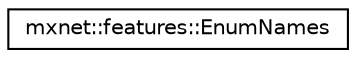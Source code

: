 digraph "Graphical Class Hierarchy"
{
  edge [fontname="Helvetica",fontsize="10",labelfontname="Helvetica",labelfontsize="10"];
  node [fontname="Helvetica",fontsize="10",shape=record];
  rankdir="LR";
  Node1 [label="mxnet::features::EnumNames",height=0.2,width=0.4,color="black", fillcolor="white", style="filled",URL="$structmxnet_1_1features_1_1EnumNames.html"];
}
